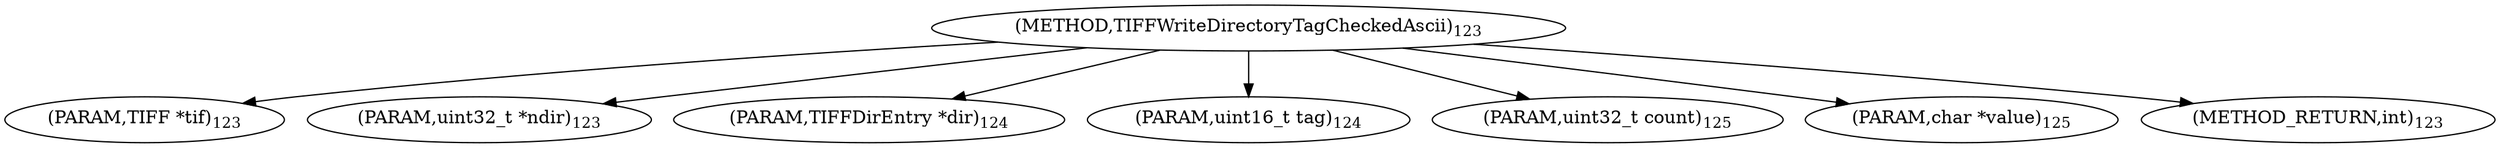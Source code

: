 digraph "TIFFWriteDirectoryTagCheckedAscii" {  
"64157" [label = <(METHOD,TIFFWriteDirectoryTagCheckedAscii)<SUB>123</SUB>> ]
"64158" [label = <(PARAM,TIFF *tif)<SUB>123</SUB>> ]
"64159" [label = <(PARAM,uint32_t *ndir)<SUB>123</SUB>> ]
"64160" [label = <(PARAM,TIFFDirEntry *dir)<SUB>124</SUB>> ]
"64161" [label = <(PARAM,uint16_t tag)<SUB>124</SUB>> ]
"64162" [label = <(PARAM,uint32_t count)<SUB>125</SUB>> ]
"64163" [label = <(PARAM,char *value)<SUB>125</SUB>> ]
"64164" [label = <(METHOD_RETURN,int)<SUB>123</SUB>> ]
  "64157" -> "64158" 
  "64157" -> "64159" 
  "64157" -> "64160" 
  "64157" -> "64161" 
  "64157" -> "64162" 
  "64157" -> "64163" 
  "64157" -> "64164" 
}
